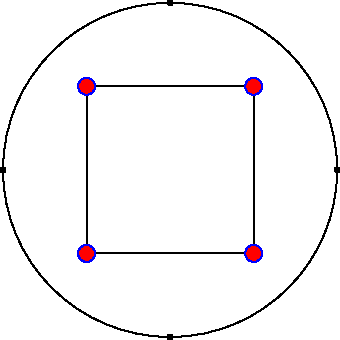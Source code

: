 size(6cm);

draw(unitcircle, dot);
dotfactor*=3;
draw(shift(-0.5,-0.5)*unitsquare, dot(blue,Fill(red)));
